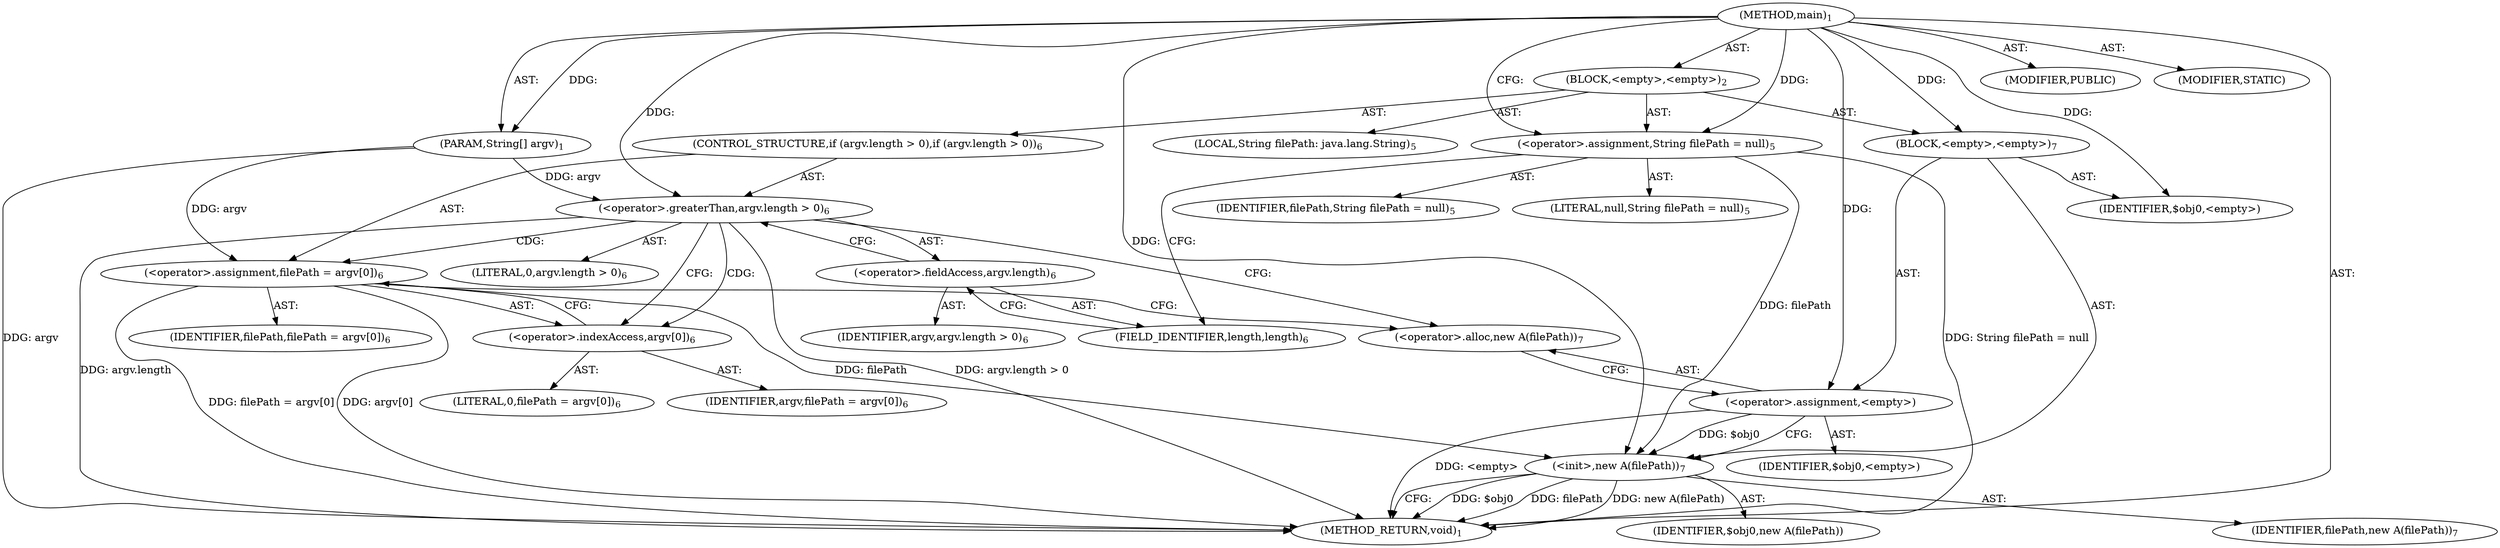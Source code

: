 digraph "main" {  
"17" [label = <(METHOD,main)<SUB>1</SUB>> ]
"18" [label = <(PARAM,String[] argv)<SUB>1</SUB>> ]
"19" [label = <(BLOCK,&lt;empty&gt;,&lt;empty&gt;)<SUB>2</SUB>> ]
"20" [label = <(LOCAL,String filePath: java.lang.String)<SUB>5</SUB>> ]
"21" [label = <(&lt;operator&gt;.assignment,String filePath = null)<SUB>5</SUB>> ]
"22" [label = <(IDENTIFIER,filePath,String filePath = null)<SUB>5</SUB>> ]
"23" [label = <(LITERAL,null,String filePath = null)<SUB>5</SUB>> ]
"24" [label = <(CONTROL_STRUCTURE,if (argv.length &gt; 0),if (argv.length &gt; 0))<SUB>6</SUB>> ]
"25" [label = <(&lt;operator&gt;.greaterThan,argv.length &gt; 0)<SUB>6</SUB>> ]
"26" [label = <(&lt;operator&gt;.fieldAccess,argv.length)<SUB>6</SUB>> ]
"27" [label = <(IDENTIFIER,argv,argv.length &gt; 0)<SUB>6</SUB>> ]
"28" [label = <(FIELD_IDENTIFIER,length,length)<SUB>6</SUB>> ]
"29" [label = <(LITERAL,0,argv.length &gt; 0)<SUB>6</SUB>> ]
"30" [label = <(&lt;operator&gt;.assignment,filePath = argv[0])<SUB>6</SUB>> ]
"31" [label = <(IDENTIFIER,filePath,filePath = argv[0])<SUB>6</SUB>> ]
"32" [label = <(&lt;operator&gt;.indexAccess,argv[0])<SUB>6</SUB>> ]
"33" [label = <(IDENTIFIER,argv,filePath = argv[0])<SUB>6</SUB>> ]
"34" [label = <(LITERAL,0,filePath = argv[0])<SUB>6</SUB>> ]
"35" [label = <(BLOCK,&lt;empty&gt;,&lt;empty&gt;)<SUB>7</SUB>> ]
"36" [label = <(&lt;operator&gt;.assignment,&lt;empty&gt;)> ]
"37" [label = <(IDENTIFIER,$obj0,&lt;empty&gt;)> ]
"38" [label = <(&lt;operator&gt;.alloc,new A(filePath))<SUB>7</SUB>> ]
"39" [label = <(&lt;init&gt;,new A(filePath))<SUB>7</SUB>> ]
"40" [label = <(IDENTIFIER,$obj0,new A(filePath))> ]
"41" [label = <(IDENTIFIER,filePath,new A(filePath))<SUB>7</SUB>> ]
"42" [label = <(IDENTIFIER,$obj0,&lt;empty&gt;)> ]
"43" [label = <(MODIFIER,PUBLIC)> ]
"44" [label = <(MODIFIER,STATIC)> ]
"45" [label = <(METHOD_RETURN,void)<SUB>1</SUB>> ]
  "17" -> "18"  [ label = "AST: "] 
  "17" -> "19"  [ label = "AST: "] 
  "17" -> "43"  [ label = "AST: "] 
  "17" -> "44"  [ label = "AST: "] 
  "17" -> "45"  [ label = "AST: "] 
  "19" -> "20"  [ label = "AST: "] 
  "19" -> "21"  [ label = "AST: "] 
  "19" -> "24"  [ label = "AST: "] 
  "19" -> "35"  [ label = "AST: "] 
  "21" -> "22"  [ label = "AST: "] 
  "21" -> "23"  [ label = "AST: "] 
  "24" -> "25"  [ label = "AST: "] 
  "24" -> "30"  [ label = "AST: "] 
  "25" -> "26"  [ label = "AST: "] 
  "25" -> "29"  [ label = "AST: "] 
  "26" -> "27"  [ label = "AST: "] 
  "26" -> "28"  [ label = "AST: "] 
  "30" -> "31"  [ label = "AST: "] 
  "30" -> "32"  [ label = "AST: "] 
  "32" -> "33"  [ label = "AST: "] 
  "32" -> "34"  [ label = "AST: "] 
  "35" -> "36"  [ label = "AST: "] 
  "35" -> "39"  [ label = "AST: "] 
  "35" -> "42"  [ label = "AST: "] 
  "36" -> "37"  [ label = "AST: "] 
  "36" -> "38"  [ label = "AST: "] 
  "39" -> "40"  [ label = "AST: "] 
  "39" -> "41"  [ label = "AST: "] 
  "21" -> "28"  [ label = "CFG: "] 
  "25" -> "32"  [ label = "CFG: "] 
  "25" -> "38"  [ label = "CFG: "] 
  "30" -> "38"  [ label = "CFG: "] 
  "36" -> "39"  [ label = "CFG: "] 
  "39" -> "45"  [ label = "CFG: "] 
  "26" -> "25"  [ label = "CFG: "] 
  "32" -> "30"  [ label = "CFG: "] 
  "38" -> "36"  [ label = "CFG: "] 
  "28" -> "26"  [ label = "CFG: "] 
  "17" -> "21"  [ label = "CFG: "] 
  "18" -> "45"  [ label = "DDG: argv"] 
  "21" -> "45"  [ label = "DDG: String filePath = null"] 
  "25" -> "45"  [ label = "DDG: argv.length"] 
  "25" -> "45"  [ label = "DDG: argv.length &gt; 0"] 
  "30" -> "45"  [ label = "DDG: argv[0]"] 
  "30" -> "45"  [ label = "DDG: filePath = argv[0]"] 
  "36" -> "45"  [ label = "DDG: &lt;empty&gt;"] 
  "39" -> "45"  [ label = "DDG: $obj0"] 
  "39" -> "45"  [ label = "DDG: filePath"] 
  "39" -> "45"  [ label = "DDG: new A(filePath)"] 
  "17" -> "18"  [ label = "DDG: "] 
  "17" -> "21"  [ label = "DDG: "] 
  "17" -> "35"  [ label = "DDG: "] 
  "18" -> "30"  [ label = "DDG: argv"] 
  "17" -> "36"  [ label = "DDG: "] 
  "17" -> "42"  [ label = "DDG: "] 
  "18" -> "25"  [ label = "DDG: argv"] 
  "17" -> "25"  [ label = "DDG: "] 
  "36" -> "39"  [ label = "DDG: $obj0"] 
  "17" -> "39"  [ label = "DDG: "] 
  "21" -> "39"  [ label = "DDG: filePath"] 
  "30" -> "39"  [ label = "DDG: filePath"] 
  "25" -> "30"  [ label = "CDG: "] 
  "25" -> "32"  [ label = "CDG: "] 
}
